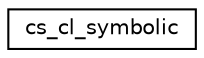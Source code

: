 digraph "Graphical Class Hierarchy"
{
 // INTERACTIVE_SVG=YES
  edge [fontname="Helvetica",fontsize="10",labelfontname="Helvetica",labelfontsize="10"];
  node [fontname="Helvetica",fontsize="10",shape=record];
  rankdir="LR";
  Node1 [label="cs_cl_symbolic",height=0.2,width=0.4,color="black", fillcolor="white", style="filled",URL="$structcs__cl__symbolic.html"];
}
